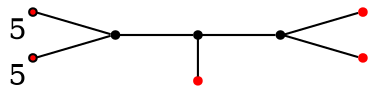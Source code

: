 graph diagram {
node [shape=point,color=black];
rankdir = LR;
subgraph subdiagram {
2 -- 1 -- 3;
}
{5,6} -- 2;
{rank=same;1 -- 4};
3 -- {8,7};
4 [color=red];
5 [fillcolor=red,xlabel=5];
6 [fillcolor=red,xlabel=5];
7 [color=red];
8 [color=red];
}
